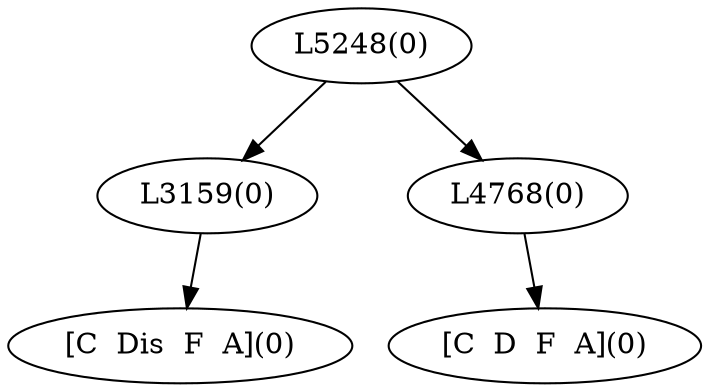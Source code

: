 digraph sample{
"L3159(0)"->"[C  Dis  F  A](0)"
"L4768(0)"->"[C  D  F  A](0)"
"L5248(0)"->"L3159(0)"
"L5248(0)"->"L4768(0)"
{rank = min; "L5248(0)"}
{rank = same; "L3159(0)"; "L4768(0)";}
{rank = max; "[C  D  F  A](0)"; "[C  Dis  F  A](0)";}
}